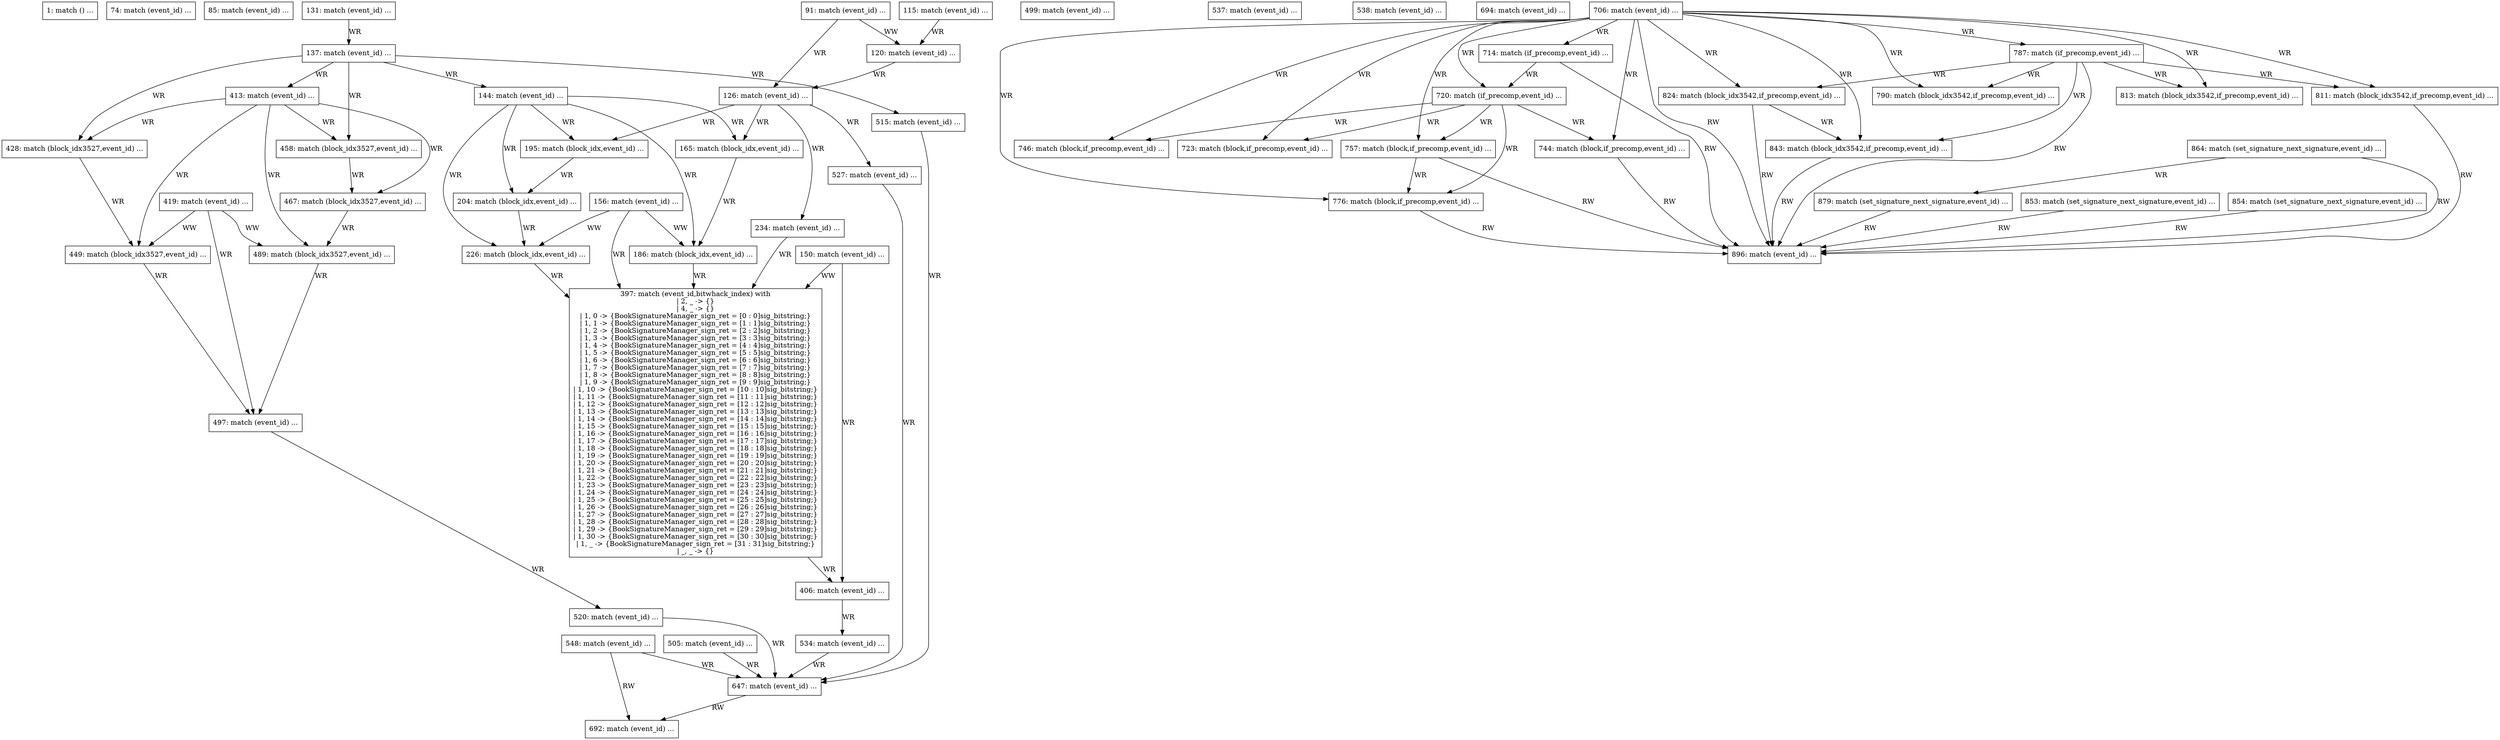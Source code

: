 digraph G {
  "1: match () ...
" [shape=box, ];
  "74: match (event_id) ...
" [shape=box, ];
  "85: match (event_id) ...
" [shape=box, ];
  "91: match (event_id) ...
" [shape=box, ];
  "115: match (event_id) ...
" [shape=box, ];
  "120: match (event_id) ...
" [shape=box, ];
  "126: match (event_id) ...
" [shape=box, ];
  "131: match (event_id) ...
" [shape=box, ];
  "137: match (event_id) ...
" [shape=box, ];
  "144: match (event_id) ...
" [shape=box, ];
  "150: match (event_id) ...
" [shape=box, ];
  "156: match (event_id) ...
" [shape=box, ];
  "165: match (block_idx,event_id) ...
" [shape=box, ];
  "186: match (block_idx,event_id) ...
" [shape=box, ];
  "195: match (block_idx,event_id) ...
" [shape=box, ];
  "204: match (block_idx,event_id) ...
" [shape=box, ];
  "226: match (block_idx,event_id) ...
" [shape=box, ];
  "234: match (event_id) ...
" [shape=box, ];
  "397: match (event_id,bitwhack_index) with
| 2, _ -> {}
| 4, _ -> {}
| 1, 0 -> {BookSignatureManager_sign_ret = [0 : 0]sig_bitstring;}
| 1, 1 -> {BookSignatureManager_sign_ret = [1 : 1]sig_bitstring;}
| 1, 2 -> {BookSignatureManager_sign_ret = [2 : 2]sig_bitstring;}
| 1, 3 -> {BookSignatureManager_sign_ret = [3 : 3]sig_bitstring;}
| 1, 4 -> {BookSignatureManager_sign_ret = [4 : 4]sig_bitstring;}
| 1, 5 -> {BookSignatureManager_sign_ret = [5 : 5]sig_bitstring;}
| 1, 6 -> {BookSignatureManager_sign_ret = [6 : 6]sig_bitstring;}
| 1, 7 -> {BookSignatureManager_sign_ret = [7 : 7]sig_bitstring;}
| 1, 8 -> {BookSignatureManager_sign_ret = [8 : 8]sig_bitstring;}
| 1, 9 -> {BookSignatureManager_sign_ret = [9 : 9]sig_bitstring;}
| 1, 10 -> {BookSignatureManager_sign_ret = [10 : 10]sig_bitstring;}
| 1, 11 -> {BookSignatureManager_sign_ret = [11 : 11]sig_bitstring;}
| 1, 12 -> {BookSignatureManager_sign_ret = [12 : 12]sig_bitstring;}
| 1, 13 -> {BookSignatureManager_sign_ret = [13 : 13]sig_bitstring;}
| 1, 14 -> {BookSignatureManager_sign_ret = [14 : 14]sig_bitstring;}
| 1, 15 -> {BookSignatureManager_sign_ret = [15 : 15]sig_bitstring;}
| 1, 16 -> {BookSignatureManager_sign_ret = [16 : 16]sig_bitstring;}
| 1, 17 -> {BookSignatureManager_sign_ret = [17 : 17]sig_bitstring;}
| 1, 18 -> {BookSignatureManager_sign_ret = [18 : 18]sig_bitstring;}
| 1, 19 -> {BookSignatureManager_sign_ret = [19 : 19]sig_bitstring;}
| 1, 20 -> {BookSignatureManager_sign_ret = [20 : 20]sig_bitstring;}
| 1, 21 -> {BookSignatureManager_sign_ret = [21 : 21]sig_bitstring;}
| 1, 22 -> {BookSignatureManager_sign_ret = [22 : 22]sig_bitstring;}
| 1, 23 -> {BookSignatureManager_sign_ret = [23 : 23]sig_bitstring;}
| 1, 24 -> {BookSignatureManager_sign_ret = [24 : 24]sig_bitstring;}
| 1, 25 -> {BookSignatureManager_sign_ret = [25 : 25]sig_bitstring;}
| 1, 26 -> {BookSignatureManager_sign_ret = [26 : 26]sig_bitstring;}
| 1, 27 -> {BookSignatureManager_sign_ret = [27 : 27]sig_bitstring;}
| 1, 28 -> {BookSignatureManager_sign_ret = [28 : 28]sig_bitstring;}
| 1, 29 -> {BookSignatureManager_sign_ret = [29 : 29]sig_bitstring;}
| 1, 30 -> {BookSignatureManager_sign_ret = [30 : 30]sig_bitstring;}
| 1, _ -> {BookSignatureManager_sign_ret = [31 : 31]sig_bitstring;}
| _, _ -> {}" [
  shape=box, ];
  "406: match (event_id) ...
" [shape=box, ];
  "413: match (event_id) ...
" [shape=box, ];
  "419: match (event_id) ...
" [shape=box, ];
  "428: match (block_idx3527,event_id) ...
" [shape=box, ];
  "449: match (block_idx3527,event_id) ...
" [shape=box, ];
  "458: match (block_idx3527,event_id) ...
" [shape=box, ];
  "467: match (block_idx3527,event_id) ...
" [shape=box, ];
  "489: match (block_idx3527,event_id) ...
" [shape=box, ];
  "497: match (event_id) ...
" [shape=box, ];
  "499: match (event_id) ...
" [shape=box, ];
  "505: match (event_id) ...
" [shape=box, ];
  "515: match (event_id) ...
" [shape=box, ];
  "520: match (event_id) ...
" [shape=box, ];
  "527: match (event_id) ...
" [shape=box, ];
  "534: match (event_id) ...
" [shape=box, ];
  "537: match (event_id) ...
" [shape=box, ];
  "538: match (event_id) ...
" [shape=box, ];
  "548: match (event_id) ...
" [shape=box, ];
  "647: match (event_id) ...
" [shape=box, ];
  "692: match (event_id) ...
" [shape=box, ];
  "694: match (event_id) ...
" [shape=box, ];
  "706: match (event_id) ...
" [shape=box, ];
  "714: match (if_precomp,event_id) ...
" [shape=box, ];
  "720: match (if_precomp,event_id) ...
" [shape=box, ];
  "723: match (block,if_precomp,event_id) ...
" [shape=box, ];
  "744: match (block,if_precomp,event_id) ...
" [shape=box, ];
  "746: match (block,if_precomp,event_id) ...
" [shape=box, ];
  "757: match (block,if_precomp,event_id) ...
" [shape=box, ];
  "776: match (block,if_precomp,event_id) ...
" [shape=box, ];
  "787: match (if_precomp,event_id) ...
" [shape=box, ];
  "790: match (block_idx3542,if_precomp,event_id) ...
" [shape=box, ];
  "811: match (block_idx3542,if_precomp,event_id) ...
" [shape=box, ];
  "813: match (block_idx3542,if_precomp,event_id) ...
" [shape=box, ];
  "824: match (block_idx3542,if_precomp,event_id) ...
" [shape=box, ];
  "843: match (block_idx3542,if_precomp,event_id) ...
" [shape=box, ];
  "853: match (set_signature_next_signature,event_id) ...
" [shape=box, ];
  "854: match (set_signature_next_signature,event_id) ...
" [shape=box, ];
  "864: match (set_signature_next_signature,event_id) ...
" [shape=box, ];
  "879: match (set_signature_next_signature,event_id) ...
" [shape=box, ];
  "896: match (event_id) ...
" [shape=box, ];
  
  
  "91: match (event_id) ...
" -> "120: match (event_id) ...
" [label="WW", ];
  "91: match (event_id) ...
" -> "126: match (event_id) ...
" [label="WR", ];
  "115: match (event_id) ...
" -> "120: match (event_id) ...
" [label="WR", ];
  "120: match (event_id) ...
" -> "126: match (event_id) ...
" [label="WR", ];
  "126: match (event_id) ...
" -> "165: match (block_idx,event_id) ...
" [
  label="WR", ];
  "126: match (event_id) ...
" -> "195: match (block_idx,event_id) ...
" [
  label="WR", ];
  "126: match (event_id) ...
" -> "234: match (event_id) ...
" [label="WR", ];
  "126: match (event_id) ...
" -> "527: match (event_id) ...
" [label="WR", ];
  "131: match (event_id) ...
" -> "137: match (event_id) ...
" [label="WR", ];
  "137: match (event_id) ...
" -> "144: match (event_id) ...
" [label="WR", ];
  "137: match (event_id) ...
" -> "413: match (event_id) ...
" [label="WR", ];
  "137: match (event_id) ...
" -> "428: match (block_idx3527,event_id) ...
" [
  label="WR", ];
  "137: match (event_id) ...
" -> "458: match (block_idx3527,event_id) ...
" [
  label="WR", ];
  "137: match (event_id) ...
" -> "515: match (event_id) ...
" [label="WR", ];
  "144: match (event_id) ...
" -> "165: match (block_idx,event_id) ...
" [
  label="WR", ];
  "144: match (event_id) ...
" -> "186: match (block_idx,event_id) ...
" [
  label="WR", ];
  "144: match (event_id) ...
" -> "195: match (block_idx,event_id) ...
" [
  label="WR", ];
  "144: match (event_id) ...
" -> "204: match (block_idx,event_id) ...
" [
  label="WR", ];
  "144: match (event_id) ...
" -> "226: match (block_idx,event_id) ...
" [
  label="WR", ];
  "150: match (event_id) ...
" -> "397: match (event_id,bitwhack_index) with
| 2, _ -> {}
| 4, _ -> {}
| 1, 0 -> {BookSignatureManager_sign_ret = [0 : 0]sig_bitstring;}
| 1, 1 -> {BookSignatureManager_sign_ret = [1 : 1]sig_bitstring;}
| 1, 2 -> {BookSignatureManager_sign_ret = [2 : 2]sig_bitstring;}
| 1, 3 -> {BookSignatureManager_sign_ret = [3 : 3]sig_bitstring;}
| 1, 4 -> {BookSignatureManager_sign_ret = [4 : 4]sig_bitstring;}
| 1, 5 -> {BookSignatureManager_sign_ret = [5 : 5]sig_bitstring;}
| 1, 6 -> {BookSignatureManager_sign_ret = [6 : 6]sig_bitstring;}
| 1, 7 -> {BookSignatureManager_sign_ret = [7 : 7]sig_bitstring;}
| 1, 8 -> {BookSignatureManager_sign_ret = [8 : 8]sig_bitstring;}
| 1, 9 -> {BookSignatureManager_sign_ret = [9 : 9]sig_bitstring;}
| 1, 10 -> {BookSignatureManager_sign_ret = [10 : 10]sig_bitstring;}
| 1, 11 -> {BookSignatureManager_sign_ret = [11 : 11]sig_bitstring;}
| 1, 12 -> {BookSignatureManager_sign_ret = [12 : 12]sig_bitstring;}
| 1, 13 -> {BookSignatureManager_sign_ret = [13 : 13]sig_bitstring;}
| 1, 14 -> {BookSignatureManager_sign_ret = [14 : 14]sig_bitstring;}
| 1, 15 -> {BookSignatureManager_sign_ret = [15 : 15]sig_bitstring;}
| 1, 16 -> {BookSignatureManager_sign_ret = [16 : 16]sig_bitstring;}
| 1, 17 -> {BookSignatureManager_sign_ret = [17 : 17]sig_bitstring;}
| 1, 18 -> {BookSignatureManager_sign_ret = [18 : 18]sig_bitstring;}
| 1, 19 -> {BookSignatureManager_sign_ret = [19 : 19]sig_bitstring;}
| 1, 20 -> {BookSignatureManager_sign_ret = [20 : 20]sig_bitstring;}
| 1, 21 -> {BookSignatureManager_sign_ret = [21 : 21]sig_bitstring;}
| 1, 22 -> {BookSignatureManager_sign_ret = [22 : 22]sig_bitstring;}
| 1, 23 -> {BookSignatureManager_sign_ret = [23 : 23]sig_bitstring;}
| 1, 24 -> {BookSignatureManager_sign_ret = [24 : 24]sig_bitstring;}
| 1, 25 -> {BookSignatureManager_sign_ret = [25 : 25]sig_bitstring;}
| 1, 26 -> {BookSignatureManager_sign_ret = [26 : 26]sig_bitstring;}
| 1, 27 -> {BookSignatureManager_sign_ret = [27 : 27]sig_bitstring;}
| 1, 28 -> {BookSignatureManager_sign_ret = [28 : 28]sig_bitstring;}
| 1, 29 -> {BookSignatureManager_sign_ret = [29 : 29]sig_bitstring;}
| 1, 30 -> {BookSignatureManager_sign_ret = [30 : 30]sig_bitstring;}
| 1, _ -> {BookSignatureManager_sign_ret = [31 : 31]sig_bitstring;}
| _, _ -> {}" [
  label="WW", ];
  "150: match (event_id) ...
" -> "406: match (event_id) ...
" [label="WR", ];
  "156: match (event_id) ...
" -> "186: match (block_idx,event_id) ...
" [
  label="WW", ];
  "156: match (event_id) ...
" -> "226: match (block_idx,event_id) ...
" [
  label="WW", ];
  "156: match (event_id) ...
" -> "397: match (event_id,bitwhack_index) with
| 2, _ -> {}
| 4, _ -> {}
| 1, 0 -> {BookSignatureManager_sign_ret = [0 : 0]sig_bitstring;}
| 1, 1 -> {BookSignatureManager_sign_ret = [1 : 1]sig_bitstring;}
| 1, 2 -> {BookSignatureManager_sign_ret = [2 : 2]sig_bitstring;}
| 1, 3 -> {BookSignatureManager_sign_ret = [3 : 3]sig_bitstring;}
| 1, 4 -> {BookSignatureManager_sign_ret = [4 : 4]sig_bitstring;}
| 1, 5 -> {BookSignatureManager_sign_ret = [5 : 5]sig_bitstring;}
| 1, 6 -> {BookSignatureManager_sign_ret = [6 : 6]sig_bitstring;}
| 1, 7 -> {BookSignatureManager_sign_ret = [7 : 7]sig_bitstring;}
| 1, 8 -> {BookSignatureManager_sign_ret = [8 : 8]sig_bitstring;}
| 1, 9 -> {BookSignatureManager_sign_ret = [9 : 9]sig_bitstring;}
| 1, 10 -> {BookSignatureManager_sign_ret = [10 : 10]sig_bitstring;}
| 1, 11 -> {BookSignatureManager_sign_ret = [11 : 11]sig_bitstring;}
| 1, 12 -> {BookSignatureManager_sign_ret = [12 : 12]sig_bitstring;}
| 1, 13 -> {BookSignatureManager_sign_ret = [13 : 13]sig_bitstring;}
| 1, 14 -> {BookSignatureManager_sign_ret = [14 : 14]sig_bitstring;}
| 1, 15 -> {BookSignatureManager_sign_ret = [15 : 15]sig_bitstring;}
| 1, 16 -> {BookSignatureManager_sign_ret = [16 : 16]sig_bitstring;}
| 1, 17 -> {BookSignatureManager_sign_ret = [17 : 17]sig_bitstring;}
| 1, 18 -> {BookSignatureManager_sign_ret = [18 : 18]sig_bitstring;}
| 1, 19 -> {BookSignatureManager_sign_ret = [19 : 19]sig_bitstring;}
| 1, 20 -> {BookSignatureManager_sign_ret = [20 : 20]sig_bitstring;}
| 1, 21 -> {BookSignatureManager_sign_ret = [21 : 21]sig_bitstring;}
| 1, 22 -> {BookSignatureManager_sign_ret = [22 : 22]sig_bitstring;}
| 1, 23 -> {BookSignatureManager_sign_ret = [23 : 23]sig_bitstring;}
| 1, 24 -> {BookSignatureManager_sign_ret = [24 : 24]sig_bitstring;}
| 1, 25 -> {BookSignatureManager_sign_ret = [25 : 25]sig_bitstring;}
| 1, 26 -> {BookSignatureManager_sign_ret = [26 : 26]sig_bitstring;}
| 1, 27 -> {BookSignatureManager_sign_ret = [27 : 27]sig_bitstring;}
| 1, 28 -> {BookSignatureManager_sign_ret = [28 : 28]sig_bitstring;}
| 1, 29 -> {BookSignatureManager_sign_ret = [29 : 29]sig_bitstring;}
| 1, 30 -> {BookSignatureManager_sign_ret = [30 : 30]sig_bitstring;}
| 1, _ -> {BookSignatureManager_sign_ret = [31 : 31]sig_bitstring;}
| _, _ -> {}" [
  label="WR", ];
  "165: match (block_idx,event_id) ...
" -> "186: match (block_idx,event_id) ...
" [
  label="WR", ];
  "186: match (block_idx,event_id) ...
" -> "397: match (event_id,bitwhack_index) with
| 2, _ -> {}
| 4, _ -> {}
| 1, 0 -> {BookSignatureManager_sign_ret = [0 : 0]sig_bitstring;}
| 1, 1 -> {BookSignatureManager_sign_ret = [1 : 1]sig_bitstring;}
| 1, 2 -> {BookSignatureManager_sign_ret = [2 : 2]sig_bitstring;}
| 1, 3 -> {BookSignatureManager_sign_ret = [3 : 3]sig_bitstring;}
| 1, 4 -> {BookSignatureManager_sign_ret = [4 : 4]sig_bitstring;}
| 1, 5 -> {BookSignatureManager_sign_ret = [5 : 5]sig_bitstring;}
| 1, 6 -> {BookSignatureManager_sign_ret = [6 : 6]sig_bitstring;}
| 1, 7 -> {BookSignatureManager_sign_ret = [7 : 7]sig_bitstring;}
| 1, 8 -> {BookSignatureManager_sign_ret = [8 : 8]sig_bitstring;}
| 1, 9 -> {BookSignatureManager_sign_ret = [9 : 9]sig_bitstring;}
| 1, 10 -> {BookSignatureManager_sign_ret = [10 : 10]sig_bitstring;}
| 1, 11 -> {BookSignatureManager_sign_ret = [11 : 11]sig_bitstring;}
| 1, 12 -> {BookSignatureManager_sign_ret = [12 : 12]sig_bitstring;}
| 1, 13 -> {BookSignatureManager_sign_ret = [13 : 13]sig_bitstring;}
| 1, 14 -> {BookSignatureManager_sign_ret = [14 : 14]sig_bitstring;}
| 1, 15 -> {BookSignatureManager_sign_ret = [15 : 15]sig_bitstring;}
| 1, 16 -> {BookSignatureManager_sign_ret = [16 : 16]sig_bitstring;}
| 1, 17 -> {BookSignatureManager_sign_ret = [17 : 17]sig_bitstring;}
| 1, 18 -> {BookSignatureManager_sign_ret = [18 : 18]sig_bitstring;}
| 1, 19 -> {BookSignatureManager_sign_ret = [19 : 19]sig_bitstring;}
| 1, 20 -> {BookSignatureManager_sign_ret = [20 : 20]sig_bitstring;}
| 1, 21 -> {BookSignatureManager_sign_ret = [21 : 21]sig_bitstring;}
| 1, 22 -> {BookSignatureManager_sign_ret = [22 : 22]sig_bitstring;}
| 1, 23 -> {BookSignatureManager_sign_ret = [23 : 23]sig_bitstring;}
| 1, 24 -> {BookSignatureManager_sign_ret = [24 : 24]sig_bitstring;}
| 1, 25 -> {BookSignatureManager_sign_ret = [25 : 25]sig_bitstring;}
| 1, 26 -> {BookSignatureManager_sign_ret = [26 : 26]sig_bitstring;}
| 1, 27 -> {BookSignatureManager_sign_ret = [27 : 27]sig_bitstring;}
| 1, 28 -> {BookSignatureManager_sign_ret = [28 : 28]sig_bitstring;}
| 1, 29 -> {BookSignatureManager_sign_ret = [29 : 29]sig_bitstring;}
| 1, 30 -> {BookSignatureManager_sign_ret = [30 : 30]sig_bitstring;}
| 1, _ -> {BookSignatureManager_sign_ret = [31 : 31]sig_bitstring;}
| _, _ -> {}" [
  label="WR", ];
  "195: match (block_idx,event_id) ...
" -> "204: match (block_idx,event_id) ...
" [
  label="WR", ];
  "204: match (block_idx,event_id) ...
" -> "226: match (block_idx,event_id) ...
" [
  label="WR", ];
  "226: match (block_idx,event_id) ...
" -> "397: match (event_id,bitwhack_index) with
| 2, _ -> {}
| 4, _ -> {}
| 1, 0 -> {BookSignatureManager_sign_ret = [0 : 0]sig_bitstring;}
| 1, 1 -> {BookSignatureManager_sign_ret = [1 : 1]sig_bitstring;}
| 1, 2 -> {BookSignatureManager_sign_ret = [2 : 2]sig_bitstring;}
| 1, 3 -> {BookSignatureManager_sign_ret = [3 : 3]sig_bitstring;}
| 1, 4 -> {BookSignatureManager_sign_ret = [4 : 4]sig_bitstring;}
| 1, 5 -> {BookSignatureManager_sign_ret = [5 : 5]sig_bitstring;}
| 1, 6 -> {BookSignatureManager_sign_ret = [6 : 6]sig_bitstring;}
| 1, 7 -> {BookSignatureManager_sign_ret = [7 : 7]sig_bitstring;}
| 1, 8 -> {BookSignatureManager_sign_ret = [8 : 8]sig_bitstring;}
| 1, 9 -> {BookSignatureManager_sign_ret = [9 : 9]sig_bitstring;}
| 1, 10 -> {BookSignatureManager_sign_ret = [10 : 10]sig_bitstring;}
| 1, 11 -> {BookSignatureManager_sign_ret = [11 : 11]sig_bitstring;}
| 1, 12 -> {BookSignatureManager_sign_ret = [12 : 12]sig_bitstring;}
| 1, 13 -> {BookSignatureManager_sign_ret = [13 : 13]sig_bitstring;}
| 1, 14 -> {BookSignatureManager_sign_ret = [14 : 14]sig_bitstring;}
| 1, 15 -> {BookSignatureManager_sign_ret = [15 : 15]sig_bitstring;}
| 1, 16 -> {BookSignatureManager_sign_ret = [16 : 16]sig_bitstring;}
| 1, 17 -> {BookSignatureManager_sign_ret = [17 : 17]sig_bitstring;}
| 1, 18 -> {BookSignatureManager_sign_ret = [18 : 18]sig_bitstring;}
| 1, 19 -> {BookSignatureManager_sign_ret = [19 : 19]sig_bitstring;}
| 1, 20 -> {BookSignatureManager_sign_ret = [20 : 20]sig_bitstring;}
| 1, 21 -> {BookSignatureManager_sign_ret = [21 : 21]sig_bitstring;}
| 1, 22 -> {BookSignatureManager_sign_ret = [22 : 22]sig_bitstring;}
| 1, 23 -> {BookSignatureManager_sign_ret = [23 : 23]sig_bitstring;}
| 1, 24 -> {BookSignatureManager_sign_ret = [24 : 24]sig_bitstring;}
| 1, 25 -> {BookSignatureManager_sign_ret = [25 : 25]sig_bitstring;}
| 1, 26 -> {BookSignatureManager_sign_ret = [26 : 26]sig_bitstring;}
| 1, 27 -> {BookSignatureManager_sign_ret = [27 : 27]sig_bitstring;}
| 1, 28 -> {BookSignatureManager_sign_ret = [28 : 28]sig_bitstring;}
| 1, 29 -> {BookSignatureManager_sign_ret = [29 : 29]sig_bitstring;}
| 1, 30 -> {BookSignatureManager_sign_ret = [30 : 30]sig_bitstring;}
| 1, _ -> {BookSignatureManager_sign_ret = [31 : 31]sig_bitstring;}
| _, _ -> {}" [
  label="WR", ];
  "234: match (event_id) ...
" -> "397: match (event_id,bitwhack_index) with
| 2, _ -> {}
| 4, _ -> {}
| 1, 0 -> {BookSignatureManager_sign_ret = [0 : 0]sig_bitstring;}
| 1, 1 -> {BookSignatureManager_sign_ret = [1 : 1]sig_bitstring;}
| 1, 2 -> {BookSignatureManager_sign_ret = [2 : 2]sig_bitstring;}
| 1, 3 -> {BookSignatureManager_sign_ret = [3 : 3]sig_bitstring;}
| 1, 4 -> {BookSignatureManager_sign_ret = [4 : 4]sig_bitstring;}
| 1, 5 -> {BookSignatureManager_sign_ret = [5 : 5]sig_bitstring;}
| 1, 6 -> {BookSignatureManager_sign_ret = [6 : 6]sig_bitstring;}
| 1, 7 -> {BookSignatureManager_sign_ret = [7 : 7]sig_bitstring;}
| 1, 8 -> {BookSignatureManager_sign_ret = [8 : 8]sig_bitstring;}
| 1, 9 -> {BookSignatureManager_sign_ret = [9 : 9]sig_bitstring;}
| 1, 10 -> {BookSignatureManager_sign_ret = [10 : 10]sig_bitstring;}
| 1, 11 -> {BookSignatureManager_sign_ret = [11 : 11]sig_bitstring;}
| 1, 12 -> {BookSignatureManager_sign_ret = [12 : 12]sig_bitstring;}
| 1, 13 -> {BookSignatureManager_sign_ret = [13 : 13]sig_bitstring;}
| 1, 14 -> {BookSignatureManager_sign_ret = [14 : 14]sig_bitstring;}
| 1, 15 -> {BookSignatureManager_sign_ret = [15 : 15]sig_bitstring;}
| 1, 16 -> {BookSignatureManager_sign_ret = [16 : 16]sig_bitstring;}
| 1, 17 -> {BookSignatureManager_sign_ret = [17 : 17]sig_bitstring;}
| 1, 18 -> {BookSignatureManager_sign_ret = [18 : 18]sig_bitstring;}
| 1, 19 -> {BookSignatureManager_sign_ret = [19 : 19]sig_bitstring;}
| 1, 20 -> {BookSignatureManager_sign_ret = [20 : 20]sig_bitstring;}
| 1, 21 -> {BookSignatureManager_sign_ret = [21 : 21]sig_bitstring;}
| 1, 22 -> {BookSignatureManager_sign_ret = [22 : 22]sig_bitstring;}
| 1, 23 -> {BookSignatureManager_sign_ret = [23 : 23]sig_bitstring;}
| 1, 24 -> {BookSignatureManager_sign_ret = [24 : 24]sig_bitstring;}
| 1, 25 -> {BookSignatureManager_sign_ret = [25 : 25]sig_bitstring;}
| 1, 26 -> {BookSignatureManager_sign_ret = [26 : 26]sig_bitstring;}
| 1, 27 -> {BookSignatureManager_sign_ret = [27 : 27]sig_bitstring;}
| 1, 28 -> {BookSignatureManager_sign_ret = [28 : 28]sig_bitstring;}
| 1, 29 -> {BookSignatureManager_sign_ret = [29 : 29]sig_bitstring;}
| 1, 30 -> {BookSignatureManager_sign_ret = [30 : 30]sig_bitstring;}
| 1, _ -> {BookSignatureManager_sign_ret = [31 : 31]sig_bitstring;}
| _, _ -> {}" [
  label="WR", ];
  "397: match (event_id,bitwhack_index) with
| 2, _ -> {}
| 4, _ -> {}
| 1, 0 -> {BookSignatureManager_sign_ret = [0 : 0]sig_bitstring;}
| 1, 1 -> {BookSignatureManager_sign_ret = [1 : 1]sig_bitstring;}
| 1, 2 -> {BookSignatureManager_sign_ret = [2 : 2]sig_bitstring;}
| 1, 3 -> {BookSignatureManager_sign_ret = [3 : 3]sig_bitstring;}
| 1, 4 -> {BookSignatureManager_sign_ret = [4 : 4]sig_bitstring;}
| 1, 5 -> {BookSignatureManager_sign_ret = [5 : 5]sig_bitstring;}
| 1, 6 -> {BookSignatureManager_sign_ret = [6 : 6]sig_bitstring;}
| 1, 7 -> {BookSignatureManager_sign_ret = [7 : 7]sig_bitstring;}
| 1, 8 -> {BookSignatureManager_sign_ret = [8 : 8]sig_bitstring;}
| 1, 9 -> {BookSignatureManager_sign_ret = [9 : 9]sig_bitstring;}
| 1, 10 -> {BookSignatureManager_sign_ret = [10 : 10]sig_bitstring;}
| 1, 11 -> {BookSignatureManager_sign_ret = [11 : 11]sig_bitstring;}
| 1, 12 -> {BookSignatureManager_sign_ret = [12 : 12]sig_bitstring;}
| 1, 13 -> {BookSignatureManager_sign_ret = [13 : 13]sig_bitstring;}
| 1, 14 -> {BookSignatureManager_sign_ret = [14 : 14]sig_bitstring;}
| 1, 15 -> {BookSignatureManager_sign_ret = [15 : 15]sig_bitstring;}
| 1, 16 -> {BookSignatureManager_sign_ret = [16 : 16]sig_bitstring;}
| 1, 17 -> {BookSignatureManager_sign_ret = [17 : 17]sig_bitstring;}
| 1, 18 -> {BookSignatureManager_sign_ret = [18 : 18]sig_bitstring;}
| 1, 19 -> {BookSignatureManager_sign_ret = [19 : 19]sig_bitstring;}
| 1, 20 -> {BookSignatureManager_sign_ret = [20 : 20]sig_bitstring;}
| 1, 21 -> {BookSignatureManager_sign_ret = [21 : 21]sig_bitstring;}
| 1, 22 -> {BookSignatureManager_sign_ret = [22 : 22]sig_bitstring;}
| 1, 23 -> {BookSignatureManager_sign_ret = [23 : 23]sig_bitstring;}
| 1, 24 -> {BookSignatureManager_sign_ret = [24 : 24]sig_bitstring;}
| 1, 25 -> {BookSignatureManager_sign_ret = [25 : 25]sig_bitstring;}
| 1, 26 -> {BookSignatureManager_sign_ret = [26 : 26]sig_bitstring;}
| 1, 27 -> {BookSignatureManager_sign_ret = [27 : 27]sig_bitstring;}
| 1, 28 -> {BookSignatureManager_sign_ret = [28 : 28]sig_bitstring;}
| 1, 29 -> {BookSignatureManager_sign_ret = [29 : 29]sig_bitstring;}
| 1, 30 -> {BookSignatureManager_sign_ret = [30 : 30]sig_bitstring;}
| 1, _ -> {BookSignatureManager_sign_ret = [31 : 31]sig_bitstring;}
| _, _ -> {}" -> "406: match (event_id) ...
" [
  label="WR", ];
  "406: match (event_id) ...
" -> "534: match (event_id) ...
" [label="WR", ];
  "413: match (event_id) ...
" -> "428: match (block_idx3527,event_id) ...
" [
  label="WR", ];
  "413: match (event_id) ...
" -> "449: match (block_idx3527,event_id) ...
" [
  label="WR", ];
  "413: match (event_id) ...
" -> "458: match (block_idx3527,event_id) ...
" [
  label="WR", ];
  "413: match (event_id) ...
" -> "467: match (block_idx3527,event_id) ...
" [
  label="WR", ];
  "413: match (event_id) ...
" -> "489: match (block_idx3527,event_id) ...
" [
  label="WR", ];
  "419: match (event_id) ...
" -> "449: match (block_idx3527,event_id) ...
" [
  label="WW", ];
  "419: match (event_id) ...
" -> "489: match (block_idx3527,event_id) ...
" [
  label="WW", ];
  "419: match (event_id) ...
" -> "497: match (event_id) ...
" [label="WR", ];
  "428: match (block_idx3527,event_id) ...
" -> "449: match (block_idx3527,event_id) ...
" [
  label="WR", ];
  "449: match (block_idx3527,event_id) ...
" -> "497: match (event_id) ...
" [
  label="WR", ];
  "458: match (block_idx3527,event_id) ...
" -> "467: match (block_idx3527,event_id) ...
" [
  label="WR", ];
  "467: match (block_idx3527,event_id) ...
" -> "489: match (block_idx3527,event_id) ...
" [
  label="WR", ];
  "489: match (block_idx3527,event_id) ...
" -> "497: match (event_id) ...
" [
  label="WR", ];
  "497: match (event_id) ...
" -> "520: match (event_id) ...
" [label="WR", ];
  "505: match (event_id) ...
" -> "647: match (event_id) ...
" [label="WR", ];
  "515: match (event_id) ...
" -> "647: match (event_id) ...
" [label="WR", ];
  "520: match (event_id) ...
" -> "647: match (event_id) ...
" [label="WR", ];
  "527: match (event_id) ...
" -> "647: match (event_id) ...
" [label="WR", ];
  "534: match (event_id) ...
" -> "647: match (event_id) ...
" [label="WR", ];
  "548: match (event_id) ...
" -> "647: match (event_id) ...
" [label="WR", ];
  "548: match (event_id) ...
" -> "692: match (event_id) ...
" [label="RW", ];
  "647: match (event_id) ...
" -> "692: match (event_id) ...
" [label="RW", ];
  "706: match (event_id) ...
" -> "714: match (if_precomp,event_id) ...
" [
  label="WR", ];
  "706: match (event_id) ...
" -> "720: match (if_precomp,event_id) ...
" [
  label="WR", ];
  "706: match (event_id) ...
" -> "723: match (block,if_precomp,event_id) ...
" [
  label="WR", ];
  "706: match (event_id) ...
" -> "744: match (block,if_precomp,event_id) ...
" [
  label="WR", ];
  "706: match (event_id) ...
" -> "746: match (block,if_precomp,event_id) ...
" [
  label="WR", ];
  "706: match (event_id) ...
" -> "757: match (block,if_precomp,event_id) ...
" [
  label="WR", ];
  "706: match (event_id) ...
" -> "776: match (block,if_precomp,event_id) ...
" [
  label="WR", ];
  "706: match (event_id) ...
" -> "787: match (if_precomp,event_id) ...
" [
  label="WR", ];
  "706: match (event_id) ...
" -> "790: match (block_idx3542,if_precomp,event_id) ...
" [
  label="WR", ];
  "706: match (event_id) ...
" -> "811: match (block_idx3542,if_precomp,event_id) ...
" [
  label="WR", ];
  "706: match (event_id) ...
" -> "813: match (block_idx3542,if_precomp,event_id) ...
" [
  label="WR", ];
  "706: match (event_id) ...
" -> "824: match (block_idx3542,if_precomp,event_id) ...
" [
  label="WR", ];
  "706: match (event_id) ...
" -> "843: match (block_idx3542,if_precomp,event_id) ...
" [
  label="WR", ];
  "706: match (event_id) ...
" -> "896: match (event_id) ...
" [label="RW", ];
  "714: match (if_precomp,event_id) ...
" -> "720: match (if_precomp,event_id) ...
" [
  label="WR", ];
  "714: match (if_precomp,event_id) ...
" -> "896: match (event_id) ...
" [
  label="RW", ];
  "720: match (if_precomp,event_id) ...
" -> "723: match (block,if_precomp,event_id) ...
" [
  label="WR", ];
  "720: match (if_precomp,event_id) ...
" -> "744: match (block,if_precomp,event_id) ...
" [
  label="WR", ];
  "720: match (if_precomp,event_id) ...
" -> "746: match (block,if_precomp,event_id) ...
" [
  label="WR", ];
  "720: match (if_precomp,event_id) ...
" -> "757: match (block,if_precomp,event_id) ...
" [
  label="WR", ];
  "720: match (if_precomp,event_id) ...
" -> "776: match (block,if_precomp,event_id) ...
" [
  label="WR", ];
  "744: match (block,if_precomp,event_id) ...
" -> "896: match (event_id) ...
" [
  label="RW", ];
  "757: match (block,if_precomp,event_id) ...
" -> "776: match (block,if_precomp,event_id) ...
" [
  label="WR", ];
  "757: match (block,if_precomp,event_id) ...
" -> "896: match (event_id) ...
" [
  label="RW", ];
  "776: match (block,if_precomp,event_id) ...
" -> "896: match (event_id) ...
" [
  label="RW", ];
  "787: match (if_precomp,event_id) ...
" -> "790: match (block_idx3542,if_precomp,event_id) ...
" [
  label="WR", ];
  "787: match (if_precomp,event_id) ...
" -> "811: match (block_idx3542,if_precomp,event_id) ...
" [
  label="WR", ];
  "787: match (if_precomp,event_id) ...
" -> "813: match (block_idx3542,if_precomp,event_id) ...
" [
  label="WR", ];
  "787: match (if_precomp,event_id) ...
" -> "824: match (block_idx3542,if_precomp,event_id) ...
" [
  label="WR", ];
  "787: match (if_precomp,event_id) ...
" -> "843: match (block_idx3542,if_precomp,event_id) ...
" [
  label="WR", ];
  "787: match (if_precomp,event_id) ...
" -> "896: match (event_id) ...
" [
  label="RW", ];
  "811: match (block_idx3542,if_precomp,event_id) ...
" -> "896: match (event_id) ...
" [
  label="RW", ];
  "824: match (block_idx3542,if_precomp,event_id) ...
" -> "843: match (block_idx3542,if_precomp,event_id) ...
" [
  label="WR", ];
  "824: match (block_idx3542,if_precomp,event_id) ...
" -> "896: match (event_id) ...
" [
  label="RW", ];
  "843: match (block_idx3542,if_precomp,event_id) ...
" -> "896: match (event_id) ...
" [
  label="RW", ];
  "853: match (set_signature_next_signature,event_id) ...
" -> "896: match (event_id) ...
" [
  label="RW", ];
  "854: match (set_signature_next_signature,event_id) ...
" -> "896: match (event_id) ...
" [
  label="RW", ];
  "864: match (set_signature_next_signature,event_id) ...
" -> "879: match (set_signature_next_signature,event_id) ...
" [
  label="WR", ];
  "864: match (set_signature_next_signature,event_id) ...
" -> "896: match (event_id) ...
" [
  label="RW", ];
  "879: match (set_signature_next_signature,event_id) ...
" -> "896: match (event_id) ...
" [
  label="RW", ];
  
  }
